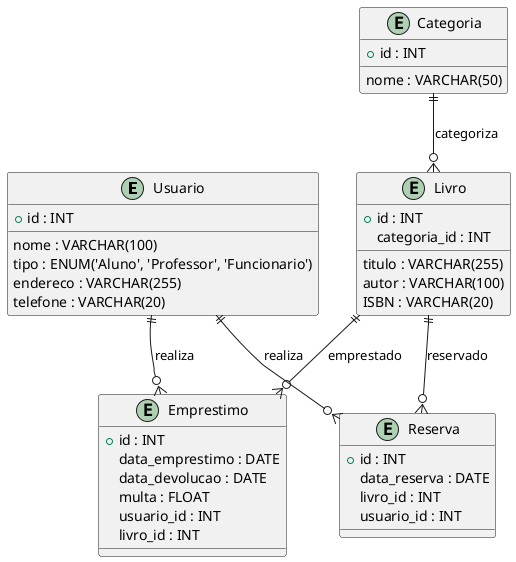 
@startuml SistemaDeBibliotecaLogico
entity "Usuario" as usuario {
    +id : INT
    nome : VARCHAR(100)
    tipo : ENUM('Aluno', 'Professor', 'Funcionario')
    endereco : VARCHAR(255)
    telefone : VARCHAR(20)
}

entity "Categoria" as categoria {
    +id : INT
    nome : VARCHAR(50)
}

entity "Livro" as livro {
    +id : INT
    titulo : VARCHAR(255)
    autor : VARCHAR(100)
    ISBN : VARCHAR(20)
    categoria_id : INT
}

entity "Emprestimo" as emprestimo {
    +id : INT
    data_emprestimo : DATE
    data_devolucao : DATE
    multa : FLOAT
    usuario_id : INT
    livro_id : INT
}

entity "Reserva" as reserva {
    +id : INT
    data_reserva : DATE
    livro_id : INT
    usuario_id : INT
}

usuario ||--o{ emprestimo : realiza
livro ||--o{ emprestimo : emprestado
categoria ||--o{ livro : categoriza
usuario ||--o{ reserva : realiza
livro ||--o{ reserva : reservado
@enduml
